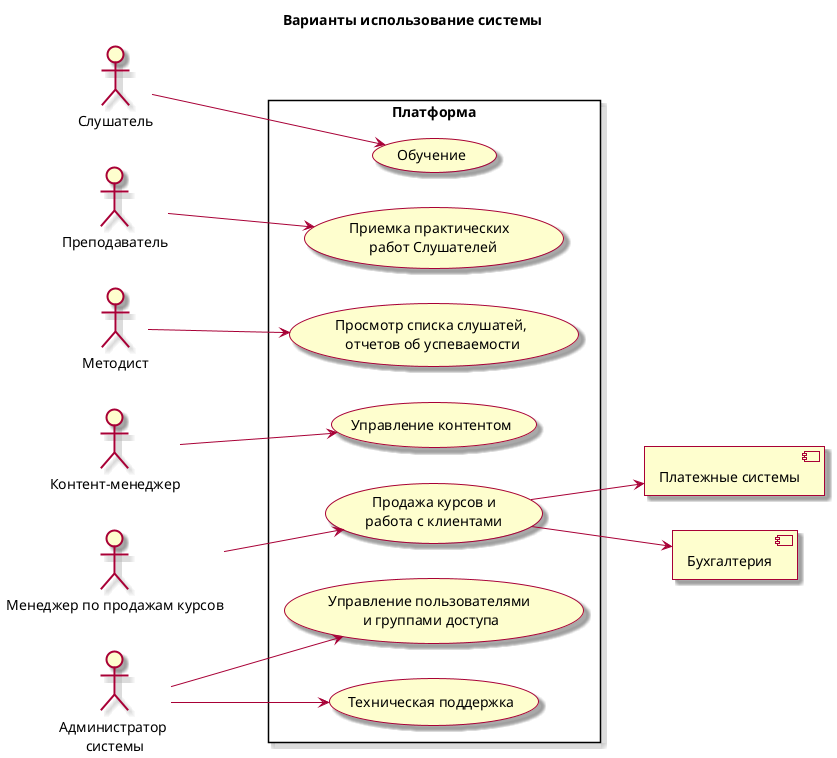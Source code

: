 @startuml
skin rose
left to right direction

title Варианты использование системы 

:Слушатель: as STUDENT
:Преподаватель: as LECTOR
:Методист: as METOD
:Контент-менеджер: as CONTMGR
:Менеджер по продажам курсов: as MGR
:Администратор \nсистемы: as ADMIN

[Платежные системы] as Payments
[Бухгалтерия] as Commercia

rectangle  :Платформа: {

usecase (Обучение) as UC1
usecase (Приемка практических \n работ Слушателей) as UC2
usecase (Просмотр списка слушатей,\n отчетов об успеваемости) as UC3
usecase (Управление контентом) as UC4
usecase (Продажа курсов и\nработа с клиентами) as UC5

usecase (Управление пользователями \nи группами доступа) as UC7
usecase (Техническая поддержка) as UC8
}

STUDENT --> UC1
LECTOR --> UC2
METOD--> UC3
CONTMGR--> UC4
MGR --> UC5

UC5 --> Payments
UC5 --> Commercia

ADMIN --> UC7
ADMIN --> UC8

@enduml
